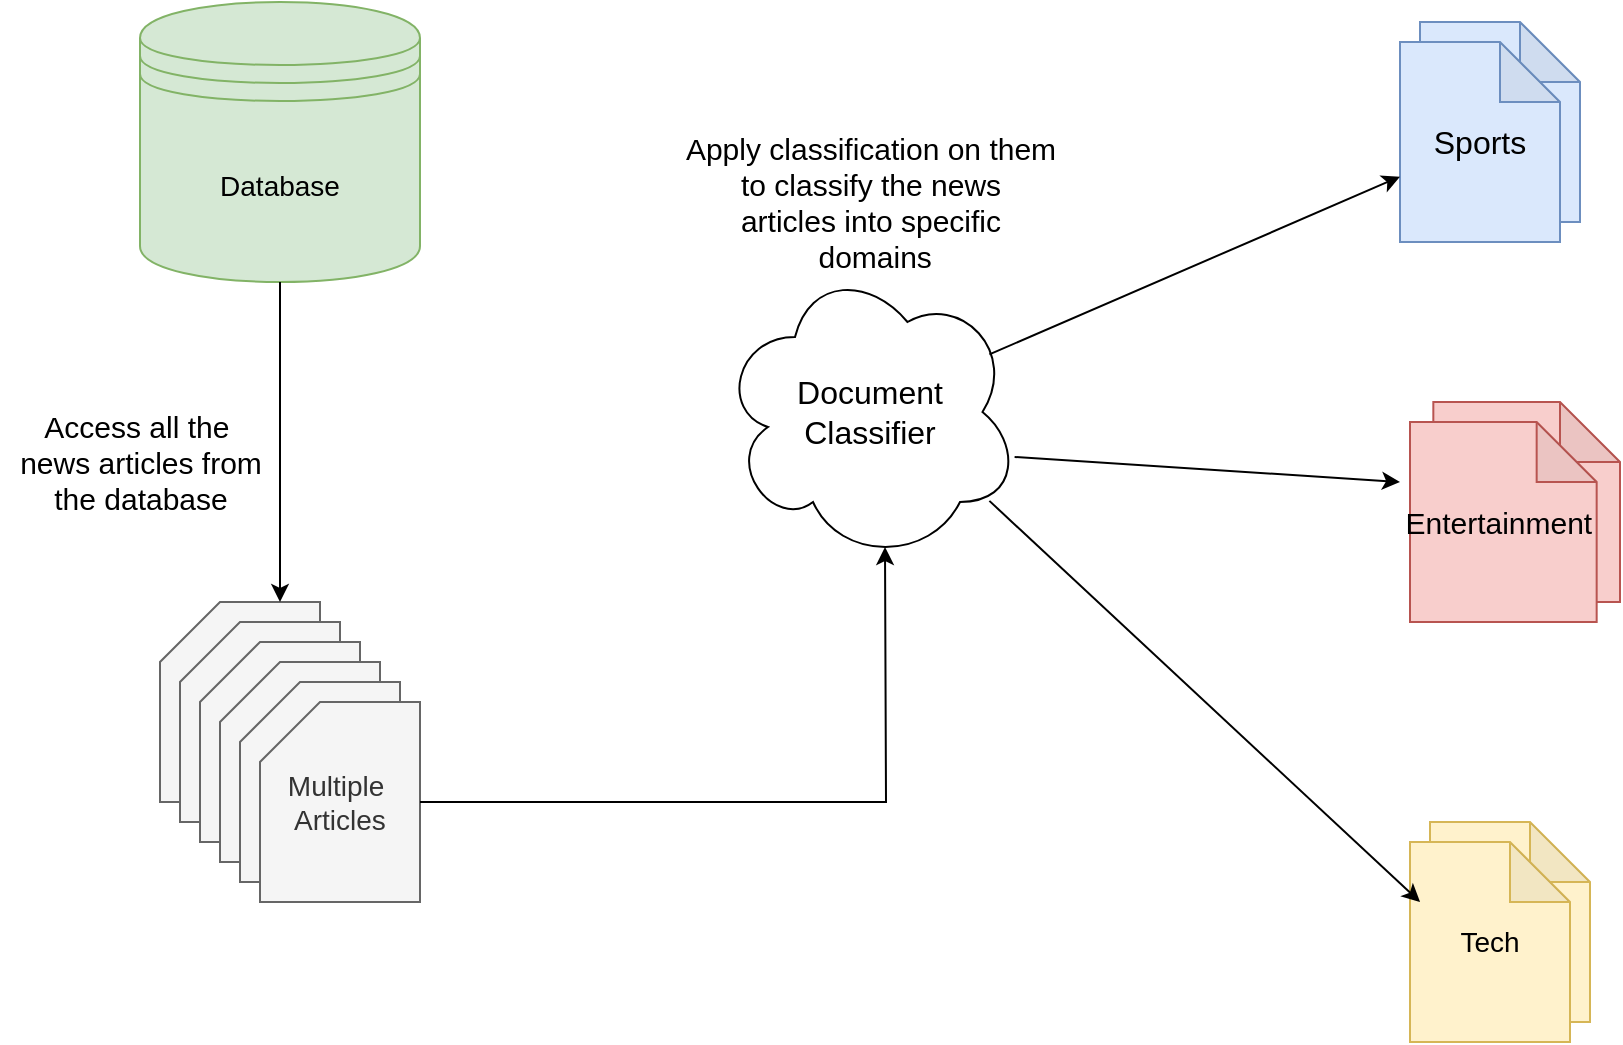 <mxfile version="16.5.2" type="device"><diagram id="2744ArzGA_VAHqxSepNz" name="Page-1"><mxGraphModel dx="1210" dy="647" grid="1" gridSize="10" guides="1" tooltips="1" connect="1" arrows="1" fold="1" page="1" pageScale="1" pageWidth="850" pageHeight="1100" math="0" shadow="0"><root><mxCell id="0"/><mxCell id="1" parent="0"/><mxCell id="b1AR5qKrVdRYjqZxSX4A-1" value="&lt;font style=&quot;font-size: 14px&quot;&gt;Database&lt;/font&gt;" style="shape=datastore;whiteSpace=wrap;html=1;fillColor=#d5e8d4;strokeColor=#82b366;" vertex="1" parent="1"><mxGeometry x="70" y="70" width="140" height="140" as="geometry"/></mxCell><mxCell id="b1AR5qKrVdRYjqZxSX4A-9" value="" style="group" vertex="1" connectable="0" parent="1"><mxGeometry x="80" y="370" width="130" height="150" as="geometry"/></mxCell><mxCell id="b1AR5qKrVdRYjqZxSX4A-2" value="" style="shape=card;whiteSpace=wrap;html=1;fillColor=#f5f5f5;fontColor=#333333;strokeColor=#666666;" vertex="1" parent="b1AR5qKrVdRYjqZxSX4A-9"><mxGeometry width="80" height="100" as="geometry"/></mxCell><mxCell id="b1AR5qKrVdRYjqZxSX4A-3" value="" style="shape=card;whiteSpace=wrap;html=1;fillColor=#f5f5f5;fontColor=#333333;strokeColor=#666666;" vertex="1" parent="b1AR5qKrVdRYjqZxSX4A-9"><mxGeometry x="10" y="10" width="80" height="100" as="geometry"/></mxCell><mxCell id="b1AR5qKrVdRYjqZxSX4A-4" value="" style="shape=card;whiteSpace=wrap;html=1;fillColor=#f5f5f5;fontColor=#333333;strokeColor=#666666;" vertex="1" parent="b1AR5qKrVdRYjqZxSX4A-9"><mxGeometry x="20" y="20" width="80" height="100" as="geometry"/></mxCell><mxCell id="b1AR5qKrVdRYjqZxSX4A-5" value="" style="shape=card;whiteSpace=wrap;html=1;fillColor=#f5f5f5;fontColor=#333333;strokeColor=#666666;" vertex="1" parent="b1AR5qKrVdRYjqZxSX4A-9"><mxGeometry x="30" y="30" width="80" height="100" as="geometry"/></mxCell><mxCell id="b1AR5qKrVdRYjqZxSX4A-6" value="" style="shape=card;whiteSpace=wrap;html=1;fillColor=#f5f5f5;fontColor=#333333;strokeColor=#666666;" vertex="1" parent="b1AR5qKrVdRYjqZxSX4A-9"><mxGeometry x="40" y="40" width="80" height="100" as="geometry"/></mxCell><mxCell id="b1AR5qKrVdRYjqZxSX4A-7" value="&lt;font style=&quot;font-size: 14px&quot;&gt;Multiple&amp;nbsp;&lt;br&gt;Articles&lt;/font&gt;" style="shape=card;whiteSpace=wrap;html=1;fillColor=#f5f5f5;fontColor=#333333;strokeColor=#666666;" vertex="1" parent="b1AR5qKrVdRYjqZxSX4A-9"><mxGeometry x="50" y="50" width="80" height="100" as="geometry"/></mxCell><mxCell id="b1AR5qKrVdRYjqZxSX4A-11" value="&lt;font style=&quot;font-size: 16px&quot;&gt;Document &lt;br&gt;Classifier&lt;/font&gt;" style="ellipse;shape=cloud;whiteSpace=wrap;html=1;fontSize=14;" vertex="1" parent="1"><mxGeometry x="360" y="200" width="150" height="150" as="geometry"/></mxCell><mxCell id="b1AR5qKrVdRYjqZxSX4A-18" value="" style="group" vertex="1" connectable="0" parent="1"><mxGeometry x="700" y="80" width="90" height="110" as="geometry"/></mxCell><mxCell id="b1AR5qKrVdRYjqZxSX4A-12" value="" style="shape=note;whiteSpace=wrap;html=1;backgroundOutline=1;darkOpacity=0.05;fontSize=14;fillColor=#dae8fc;strokeColor=#6c8ebf;" vertex="1" parent="b1AR5qKrVdRYjqZxSX4A-18"><mxGeometry x="10" width="80" height="100" as="geometry"/></mxCell><mxCell id="b1AR5qKrVdRYjqZxSX4A-13" value="&lt;font style=&quot;font-size: 16px&quot;&gt;Sports&lt;/font&gt;" style="shape=note;whiteSpace=wrap;html=1;backgroundOutline=1;darkOpacity=0.05;fontSize=14;fillColor=#dae8fc;strokeColor=#6c8ebf;" vertex="1" parent="b1AR5qKrVdRYjqZxSX4A-18"><mxGeometry y="10" width="80" height="100" as="geometry"/></mxCell><mxCell id="b1AR5qKrVdRYjqZxSX4A-19" value="" style="group" vertex="1" connectable="0" parent="1"><mxGeometry x="705" y="270" width="105" height="110" as="geometry"/></mxCell><mxCell id="b1AR5qKrVdRYjqZxSX4A-16" value="" style="shape=note;whiteSpace=wrap;html=1;backgroundOutline=1;darkOpacity=0.05;fontSize=14;fillColor=#f8cecc;strokeColor=#b85450;" vertex="1" parent="b1AR5qKrVdRYjqZxSX4A-19"><mxGeometry x="11.667" width="93.333" height="100" as="geometry"/></mxCell><mxCell id="b1AR5qKrVdRYjqZxSX4A-17" value="&lt;font style=&quot;font-size: 15px&quot;&gt;Entertainment&amp;nbsp;&lt;/font&gt;" style="shape=note;whiteSpace=wrap;html=1;backgroundOutline=1;darkOpacity=0.05;fontSize=14;fillColor=#f8cecc;strokeColor=#b85450;" vertex="1" parent="b1AR5qKrVdRYjqZxSX4A-19"><mxGeometry y="10" width="93.333" height="100" as="geometry"/></mxCell><mxCell id="b1AR5qKrVdRYjqZxSX4A-20" value="" style="group" vertex="1" connectable="0" parent="1"><mxGeometry x="705" y="480" width="90" height="110" as="geometry"/></mxCell><mxCell id="b1AR5qKrVdRYjqZxSX4A-14" value="" style="shape=note;whiteSpace=wrap;html=1;backgroundOutline=1;darkOpacity=0.05;fontSize=14;fillColor=#fff2cc;strokeColor=#d6b656;" vertex="1" parent="b1AR5qKrVdRYjqZxSX4A-20"><mxGeometry x="10" width="80" height="100" as="geometry"/></mxCell><mxCell id="b1AR5qKrVdRYjqZxSX4A-15" value="Tech" style="shape=note;whiteSpace=wrap;html=1;backgroundOutline=1;darkOpacity=0.05;fontSize=14;fillColor=#fff2cc;strokeColor=#d6b656;" vertex="1" parent="b1AR5qKrVdRYjqZxSX4A-20"><mxGeometry y="10" width="80" height="100" as="geometry"/></mxCell><mxCell id="b1AR5qKrVdRYjqZxSX4A-21" value="" style="endArrow=classic;html=1;rounded=0;fontSize=15;exitX=0.5;exitY=1;exitDx=0;exitDy=0;" edge="1" parent="1" source="b1AR5qKrVdRYjqZxSX4A-1"><mxGeometry width="50" height="50" relative="1" as="geometry"><mxPoint x="400" y="300" as="sourcePoint"/><mxPoint x="140" y="370" as="targetPoint"/></mxGeometry></mxCell><mxCell id="b1AR5qKrVdRYjqZxSX4A-22" value="" style="endArrow=classic;html=1;rounded=0;fontSize=15;entryX=0.55;entryY=0.95;entryDx=0;entryDy=0;entryPerimeter=0;" edge="1" parent="1" target="b1AR5qKrVdRYjqZxSX4A-11"><mxGeometry width="50" height="50" relative="1" as="geometry"><mxPoint x="210" y="470" as="sourcePoint"/><mxPoint x="440" y="440" as="targetPoint"/><Array as="points"><mxPoint x="443" y="470"/></Array></mxGeometry></mxCell><mxCell id="b1AR5qKrVdRYjqZxSX4A-23" value="" style="endArrow=classic;html=1;rounded=0;fontSize=15;exitX=0.898;exitY=0.308;exitDx=0;exitDy=0;exitPerimeter=0;" edge="1" parent="1" source="b1AR5qKrVdRYjqZxSX4A-11" target="b1AR5qKrVdRYjqZxSX4A-13"><mxGeometry width="50" height="50" relative="1" as="geometry"><mxPoint x="400" y="300" as="sourcePoint"/><mxPoint x="450" y="250" as="targetPoint"/></mxGeometry></mxCell><mxCell id="b1AR5qKrVdRYjqZxSX4A-24" value="" style="endArrow=classic;html=1;rounded=0;fontSize=15;exitX=0.982;exitY=0.65;exitDx=0;exitDy=0;exitPerimeter=0;" edge="1" parent="1" source="b1AR5qKrVdRYjqZxSX4A-11"><mxGeometry width="50" height="50" relative="1" as="geometry"><mxPoint x="494.7" y="288.88" as="sourcePoint"/><mxPoint x="700" y="310" as="targetPoint"/></mxGeometry></mxCell><mxCell id="b1AR5qKrVdRYjqZxSX4A-25" value="" style="endArrow=classic;html=1;rounded=0;fontSize=15;exitX=0.898;exitY=0.308;exitDx=0;exitDy=0;exitPerimeter=0;entryX=0.063;entryY=0.3;entryDx=0;entryDy=0;entryPerimeter=0;" edge="1" parent="1" target="b1AR5qKrVdRYjqZxSX4A-15"><mxGeometry width="50" height="50" relative="1" as="geometry"><mxPoint x="494.7" y="319.44" as="sourcePoint"/><mxPoint x="700" y="230.558" as="targetPoint"/></mxGeometry></mxCell><mxCell id="b1AR5qKrVdRYjqZxSX4A-26" value="Access all the&amp;nbsp;&lt;br&gt;news articles from &lt;br&gt;the database" style="text;html=1;align=center;verticalAlign=middle;resizable=0;points=[];autosize=1;strokeColor=none;fillColor=none;fontSize=15;" vertex="1" parent="1"><mxGeometry y="270" width="140" height="60" as="geometry"/></mxCell><mxCell id="b1AR5qKrVdRYjqZxSX4A-28" value="Apply classification on them&lt;br&gt;to classify the news &lt;br&gt;articles into specific&lt;br&gt;&amp;nbsp;domains" style="text;html=1;align=center;verticalAlign=middle;resizable=0;points=[];autosize=1;strokeColor=none;fillColor=none;fontSize=15;" vertex="1" parent="1"><mxGeometry x="335" y="130" width="200" height="80" as="geometry"/></mxCell></root></mxGraphModel></diagram></mxfile>